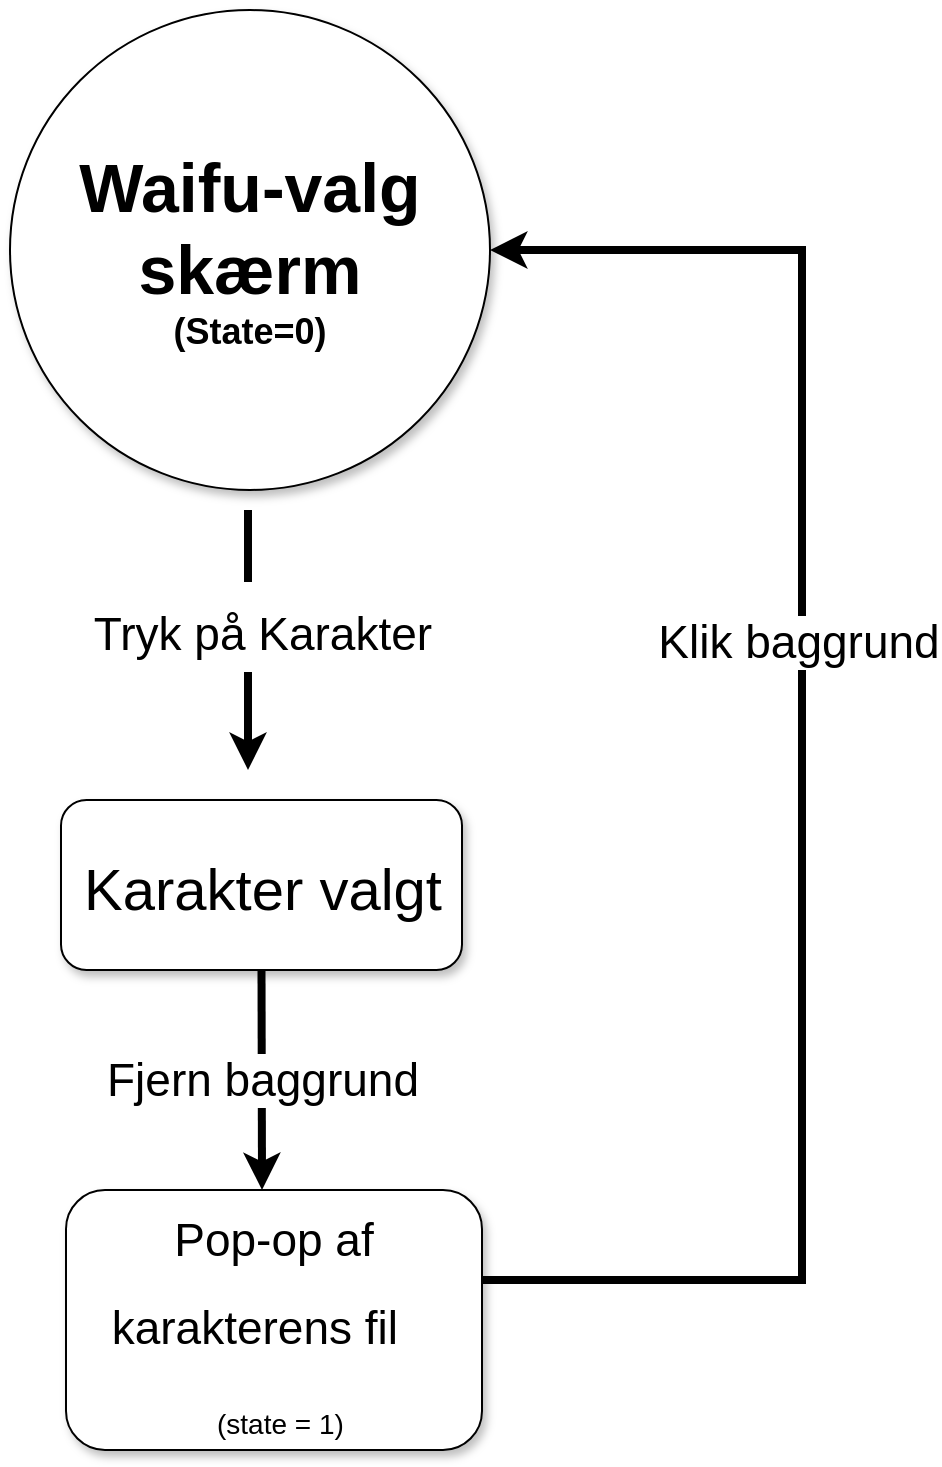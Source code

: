 <mxfile version="20.3.7" type="device"><diagram id="kVJwNRBI08H1_r2td1RY" name="Side-1"><mxGraphModel dx="1354" dy="671" grid="1" gridSize="10" guides="1" tooltips="1" connect="1" arrows="1" fold="1" page="1" pageScale="1" pageWidth="827" pageHeight="1169" math="0" shadow="0"><root><mxCell id="0"/><mxCell id="1" parent="0"/><mxCell id="vVZomnfo8blOKlO7Jusc-1" value="&lt;b style=&quot;&quot;&gt;&lt;font style=&quot;&quot;&gt;&lt;span style=&quot;font-size: 34px;&quot;&gt;Waifu-valg skærm&lt;/span&gt;&lt;br&gt;&lt;font style=&quot;font-size: 18px;&quot;&gt;(State=0)&lt;/font&gt;&lt;br&gt;&lt;/font&gt;&lt;/b&gt;" style="ellipse;whiteSpace=wrap;html=1;shadow=1;sketch=0;" vertex="1" parent="1"><mxGeometry x="294" y="100" width="240" height="240" as="geometry"/></mxCell><mxCell id="vVZomnfo8blOKlO7Jusc-2" value="&lt;font style=&quot;font-size: 23px;&quot;&gt;Tryk på Karakter&lt;/font&gt;" style="endArrow=classic;html=1;rounded=0;fontSize=37;strokeWidth=4;" edge="1" parent="1"><mxGeometry x="-0.111" y="7" width="50" height="50" relative="1" as="geometry"><mxPoint x="413" y="350" as="sourcePoint"/><mxPoint x="413" y="480" as="targetPoint"/><mxPoint as="offset"/></mxGeometry></mxCell><mxCell id="vVZomnfo8blOKlO7Jusc-3" value="&lt;font style=&quot;font-size: 29px;&quot;&gt;Karakter valgt&lt;/font&gt;" style="rounded=1;whiteSpace=wrap;html=1;shadow=1;sketch=0;fontSize=37;" vertex="1" parent="1"><mxGeometry x="319.5" y="495" width="200.5" height="85" as="geometry"/></mxCell><mxCell id="vVZomnfo8blOKlO7Jusc-11" style="edgeStyle=orthogonalEdgeStyle;rounded=0;orthogonalLoop=1;jettySize=auto;html=1;entryX=1;entryY=0.5;entryDx=0;entryDy=0;strokeWidth=4;fontSize=23;" edge="1" parent="1" source="vVZomnfo8blOKlO7Jusc-7" target="vVZomnfo8blOKlO7Jusc-1"><mxGeometry relative="1" as="geometry"><Array as="points"><mxPoint x="690" y="735"/><mxPoint x="690" y="220"/></Array></mxGeometry></mxCell><mxCell id="vVZomnfo8blOKlO7Jusc-12" value="Klik baggrund" style="edgeLabel;html=1;align=center;verticalAlign=middle;resizable=0;points=[];fontSize=23;" vertex="1" connectable="0" parent="vVZomnfo8blOKlO7Jusc-11"><mxGeometry x="0.153" y="2" relative="1" as="geometry"><mxPoint as="offset"/></mxGeometry></mxCell><mxCell id="vVZomnfo8blOKlO7Jusc-7" value="&lt;span style=&quot;font-size: 23px;&quot;&gt;Pop-op af karakterens fil&amp;nbsp; &amp;nbsp; &amp;nbsp;&lt;/span&gt;&lt;font style=&quot;font-size: 14px; line-height: 1;&quot;&gt;(state = 1)&lt;/font&gt;" style="rounded=1;whiteSpace=wrap;html=1;fontSize=37;shadow=1;sketch=0;" vertex="1" parent="1"><mxGeometry x="322" y="690" width="208" height="130" as="geometry"/></mxCell><mxCell id="vVZomnfo8blOKlO7Jusc-9" value="Fjern baggrund" style="endArrow=classic;html=1;rounded=0;strokeWidth=4;fontSize=23;exitX=0.5;exitY=1;exitDx=0;exitDy=0;" edge="1" parent="1" source="vVZomnfo8blOKlO7Jusc-3"><mxGeometry width="50" height="50" relative="1" as="geometry"><mxPoint x="420" y="600" as="sourcePoint"/><mxPoint x="420" y="690" as="targetPoint"/></mxGeometry></mxCell></root></mxGraphModel></diagram></mxfile>